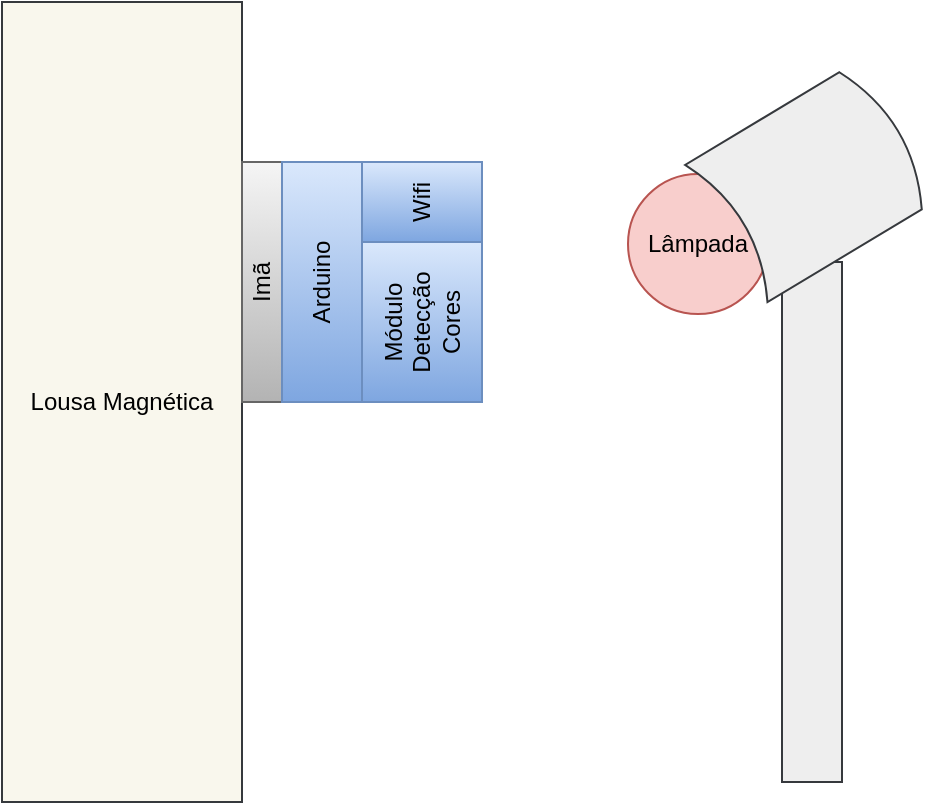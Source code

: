 <mxfile version="11.2.8" type="device" pages="1"><diagram id="YiLdvzaRR0PBWa2KLLWT" name="Page-1"><mxGraphModel dx="1981" dy="739" grid="1" gridSize="10" guides="1" tooltips="1" connect="1" arrows="1" fold="1" page="1" pageScale="1" pageWidth="827" pageHeight="1169" math="0" shadow="0"><root><mxCell id="0"/><mxCell id="1" parent="0"/><mxCell id="CAnR2NZaeMVvam1KdMrr-9" value="" style="rounded=0;whiteSpace=wrap;html=1;fillColor=#eeeeee;strokeColor=#36393d;" vertex="1" parent="1"><mxGeometry x="430" y="170" width="30" height="260" as="geometry"/></mxCell><mxCell id="CAnR2NZaeMVvam1KdMrr-1" value="Lousa Magnética" style="rounded=0;whiteSpace=wrap;html=1;fillColor=#f9f7ed;strokeColor=#36393d;" vertex="1" parent="1"><mxGeometry x="40" y="40" width="120" height="400" as="geometry"/></mxCell><mxCell id="CAnR2NZaeMVvam1KdMrr-2" value="Imã" style="rounded=0;whiteSpace=wrap;html=1;horizontal=0;fillColor=#f5f5f5;strokeColor=#666666;gradientColor=#b3b3b3;" vertex="1" parent="1"><mxGeometry x="160" y="120" width="20" height="120" as="geometry"/></mxCell><mxCell id="CAnR2NZaeMVvam1KdMrr-3" value="Arduino" style="rounded=0;whiteSpace=wrap;html=1;horizontal=0;fillColor=#dae8fc;strokeColor=#6c8ebf;gradientColor=#7ea6e0;" vertex="1" parent="1"><mxGeometry x="180" y="120" width="40" height="120" as="geometry"/></mxCell><mxCell id="CAnR2NZaeMVvam1KdMrr-5" value="Módulo Detecção Cores" style="rounded=0;whiteSpace=wrap;html=1;horizontal=0;fillColor=#dae8fc;strokeColor=#6c8ebf;gradientColor=#7ea6e0;" vertex="1" parent="1"><mxGeometry x="220" y="160" width="60" height="80" as="geometry"/></mxCell><mxCell id="CAnR2NZaeMVvam1KdMrr-6" value="Wifi" style="rounded=0;whiteSpace=wrap;html=1;horizontal=0;fillColor=#dae8fc;strokeColor=#6c8ebf;gradientColor=#7ea6e0;" vertex="1" parent="1"><mxGeometry x="220" y="120" width="60" height="40" as="geometry"/></mxCell><mxCell id="CAnR2NZaeMVvam1KdMrr-7" value="Lâmpada" style="ellipse;whiteSpace=wrap;html=1;aspect=fixed;fillColor=#f8cecc;strokeColor=#b85450;" vertex="1" parent="1"><mxGeometry x="353" y="126" width="70" height="70" as="geometry"/></mxCell><mxCell id="CAnR2NZaeMVvam1KdMrr-8" value="" style="shape=dataStorage;whiteSpace=wrap;html=1;rotation=149;fillColor=#eeeeee;strokeColor=#36393d;" vertex="1" parent="1"><mxGeometry x="395" y="90" width="100" height="80" as="geometry"/></mxCell></root></mxGraphModel></diagram></mxfile>